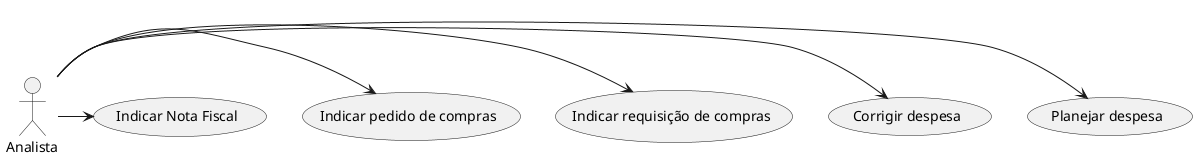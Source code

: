 @startuml

:Analista: -> (Planejar despesa)
:Analista: -> (Corrigir despesa)
:Analista: -> (Indicar requisição de compras)
:Analista: -> (Indicar pedido de compras)
:Analista: -> (Indicar Nota Fiscal)

@enduml
